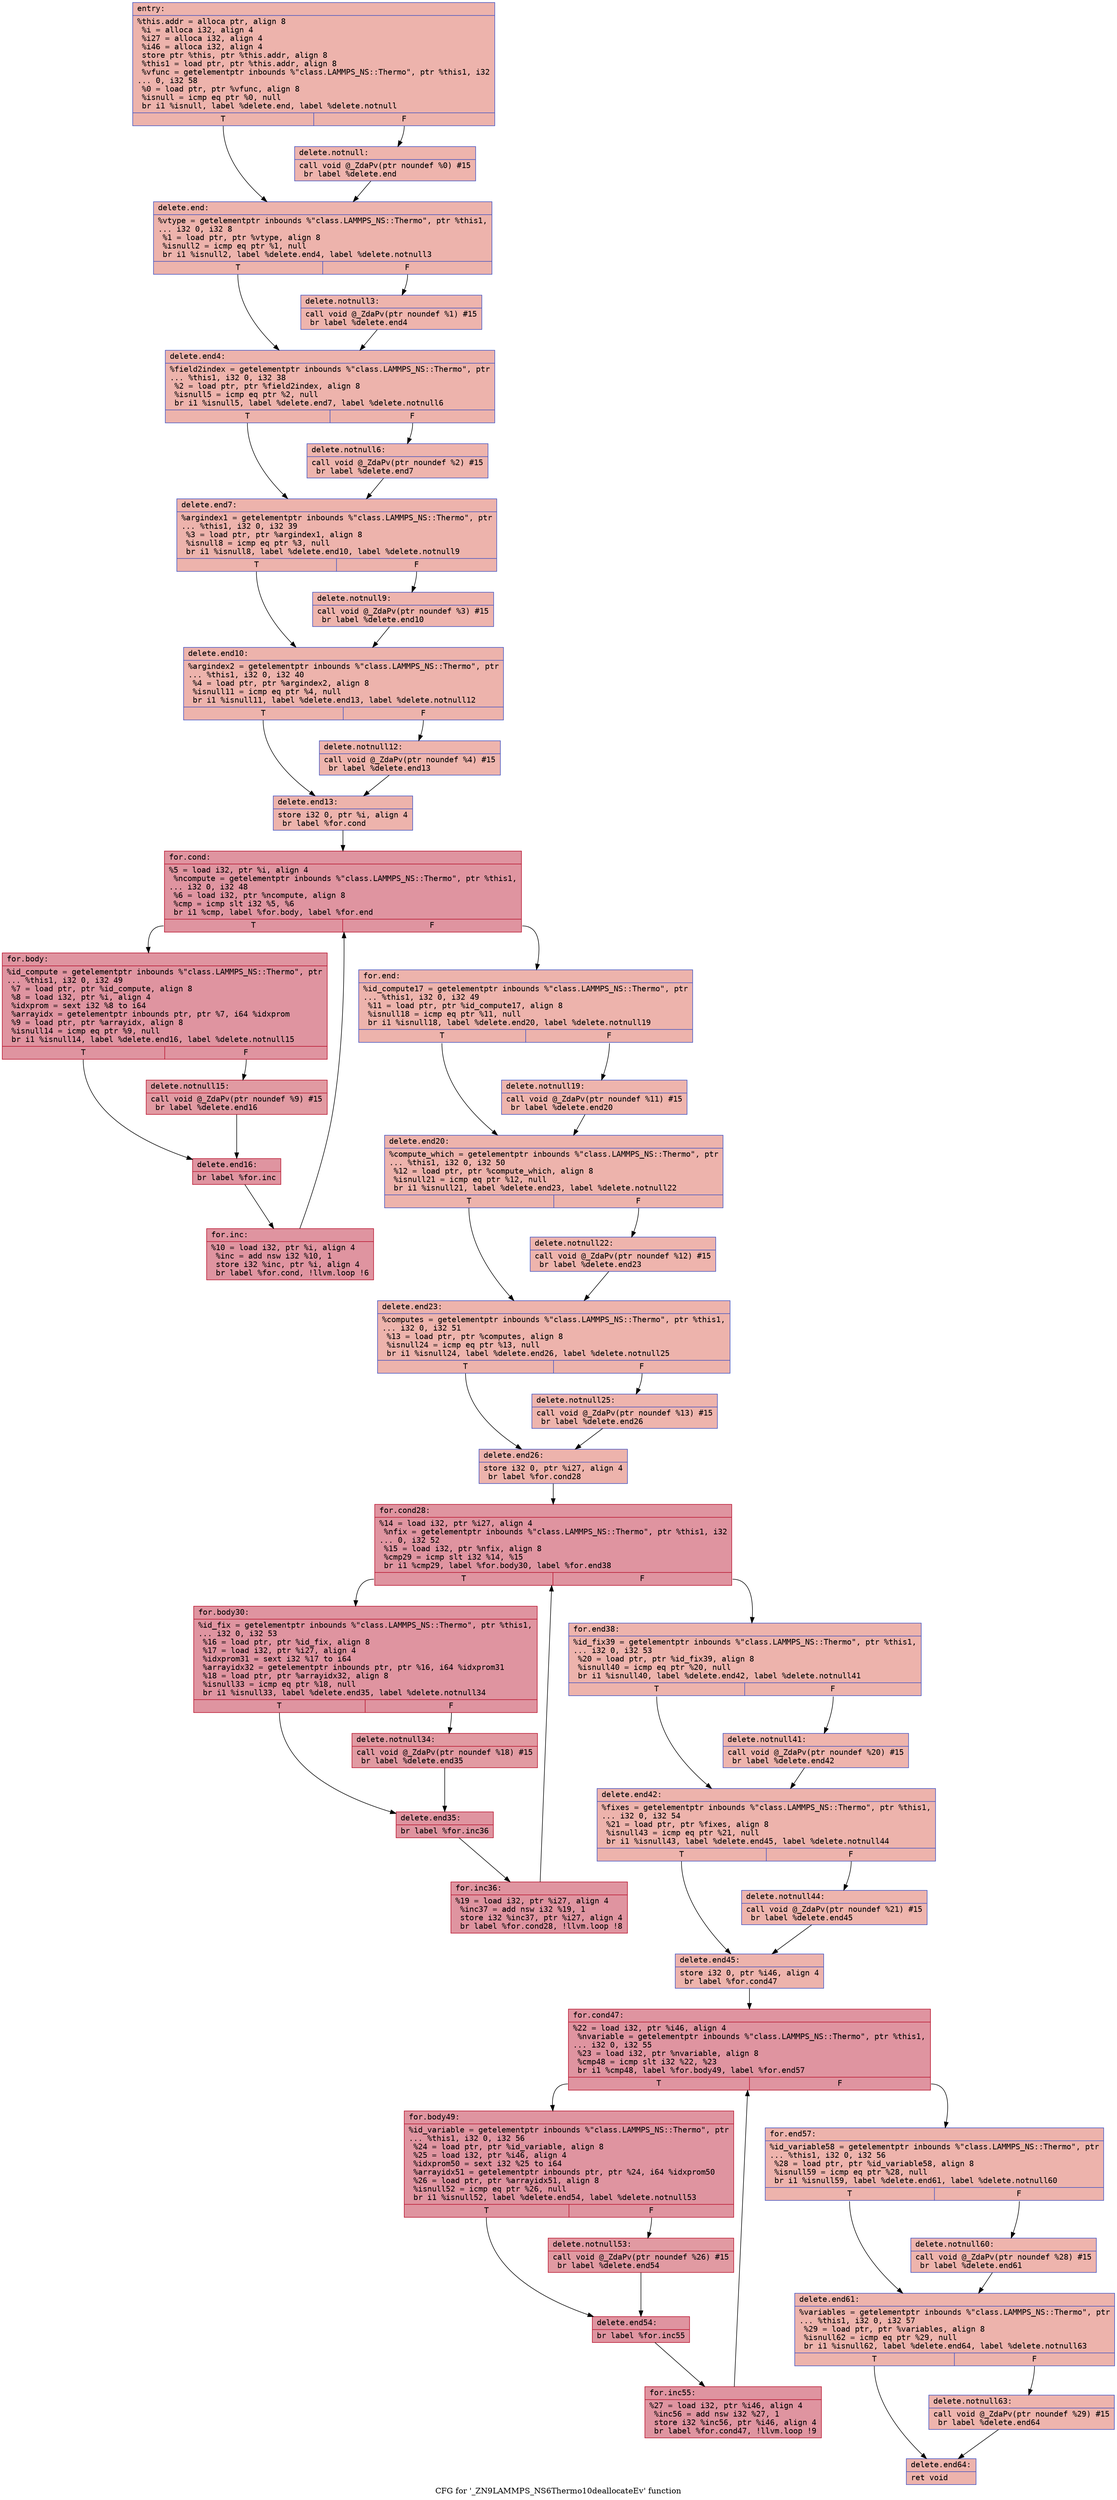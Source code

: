 digraph "CFG for '_ZN9LAMMPS_NS6Thermo10deallocateEv' function" {
	label="CFG for '_ZN9LAMMPS_NS6Thermo10deallocateEv' function";

	Node0x55bd4031dda0 [shape=record,color="#3d50c3ff", style=filled, fillcolor="#d6524470" fontname="Courier",label="{entry:\l|  %this.addr = alloca ptr, align 8\l  %i = alloca i32, align 4\l  %i27 = alloca i32, align 4\l  %i46 = alloca i32, align 4\l  store ptr %this, ptr %this.addr, align 8\l  %this1 = load ptr, ptr %this.addr, align 8\l  %vfunc = getelementptr inbounds %\"class.LAMMPS_NS::Thermo\", ptr %this1, i32\l... 0, i32 58\l  %0 = load ptr, ptr %vfunc, align 8\l  %isnull = icmp eq ptr %0, null\l  br i1 %isnull, label %delete.end, label %delete.notnull\l|{<s0>T|<s1>F}}"];
	Node0x55bd4031dda0:s0 -> Node0x55bd40320180[tooltip="entry -> delete.end\nProbability 37.50%" ];
	Node0x55bd4031dda0:s1 -> Node0x55bd40320d80[tooltip="entry -> delete.notnull\nProbability 62.50%" ];
	Node0x55bd40320d80 [shape=record,color="#3d50c3ff", style=filled, fillcolor="#d8564670" fontname="Courier",label="{delete.notnull:\l|  call void @_ZdaPv(ptr noundef %0) #15\l  br label %delete.end\l}"];
	Node0x55bd40320d80 -> Node0x55bd40320180[tooltip="delete.notnull -> delete.end\nProbability 100.00%" ];
	Node0x55bd40320180 [shape=record,color="#3d50c3ff", style=filled, fillcolor="#d6524470" fontname="Courier",label="{delete.end:\l|  %vtype = getelementptr inbounds %\"class.LAMMPS_NS::Thermo\", ptr %this1,\l... i32 0, i32 8\l  %1 = load ptr, ptr %vtype, align 8\l  %isnull2 = icmp eq ptr %1, null\l  br i1 %isnull2, label %delete.end4, label %delete.notnull3\l|{<s0>T|<s1>F}}"];
	Node0x55bd40320180:s0 -> Node0x55bd40324820[tooltip="delete.end -> delete.end4\nProbability 37.50%" ];
	Node0x55bd40320180:s1 -> Node0x55bd403257b0[tooltip="delete.end -> delete.notnull3\nProbability 62.50%" ];
	Node0x55bd403257b0 [shape=record,color="#3d50c3ff", style=filled, fillcolor="#d8564670" fontname="Courier",label="{delete.notnull3:\l|  call void @_ZdaPv(ptr noundef %1) #15\l  br label %delete.end4\l}"];
	Node0x55bd403257b0 -> Node0x55bd40324820[tooltip="delete.notnull3 -> delete.end4\nProbability 100.00%" ];
	Node0x55bd40324820 [shape=record,color="#3d50c3ff", style=filled, fillcolor="#d6524470" fontname="Courier",label="{delete.end4:\l|  %field2index = getelementptr inbounds %\"class.LAMMPS_NS::Thermo\", ptr\l... %this1, i32 0, i32 38\l  %2 = load ptr, ptr %field2index, align 8\l  %isnull5 = icmp eq ptr %2, null\l  br i1 %isnull5, label %delete.end7, label %delete.notnull6\l|{<s0>T|<s1>F}}"];
	Node0x55bd40324820:s0 -> Node0x55bd40328eb0[tooltip="delete.end4 -> delete.end7\nProbability 37.50%" ];
	Node0x55bd40324820:s1 -> Node0x55bd4032a690[tooltip="delete.end4 -> delete.notnull6\nProbability 62.50%" ];
	Node0x55bd4032a690 [shape=record,color="#3d50c3ff", style=filled, fillcolor="#d8564670" fontname="Courier",label="{delete.notnull6:\l|  call void @_ZdaPv(ptr noundef %2) #15\l  br label %delete.end7\l}"];
	Node0x55bd4032a690 -> Node0x55bd40328eb0[tooltip="delete.notnull6 -> delete.end7\nProbability 100.00%" ];
	Node0x55bd40328eb0 [shape=record,color="#3d50c3ff", style=filled, fillcolor="#d6524470" fontname="Courier",label="{delete.end7:\l|  %argindex1 = getelementptr inbounds %\"class.LAMMPS_NS::Thermo\", ptr\l... %this1, i32 0, i32 39\l  %3 = load ptr, ptr %argindex1, align 8\l  %isnull8 = icmp eq ptr %3, null\l  br i1 %isnull8, label %delete.end10, label %delete.notnull9\l|{<s0>T|<s1>F}}"];
	Node0x55bd40328eb0:s0 -> Node0x55bd4037e1f0[tooltip="delete.end7 -> delete.end10\nProbability 37.50%" ];
	Node0x55bd40328eb0:s1 -> Node0x55bd4037e240[tooltip="delete.end7 -> delete.notnull9\nProbability 62.50%" ];
	Node0x55bd4037e240 [shape=record,color="#3d50c3ff", style=filled, fillcolor="#d8564670" fontname="Courier",label="{delete.notnull9:\l|  call void @_ZdaPv(ptr noundef %3) #15\l  br label %delete.end10\l}"];
	Node0x55bd4037e240 -> Node0x55bd4037e1f0[tooltip="delete.notnull9 -> delete.end10\nProbability 100.00%" ];
	Node0x55bd4037e1f0 [shape=record,color="#3d50c3ff", style=filled, fillcolor="#d6524470" fontname="Courier",label="{delete.end10:\l|  %argindex2 = getelementptr inbounds %\"class.LAMMPS_NS::Thermo\", ptr\l... %this1, i32 0, i32 40\l  %4 = load ptr, ptr %argindex2, align 8\l  %isnull11 = icmp eq ptr %4, null\l  br i1 %isnull11, label %delete.end13, label %delete.notnull12\l|{<s0>T|<s1>F}}"];
	Node0x55bd4037e1f0:s0 -> Node0x55bd4037d930[tooltip="delete.end10 -> delete.end13\nProbability 37.50%" ];
	Node0x55bd4037e1f0:s1 -> Node0x55bd4037d9e0[tooltip="delete.end10 -> delete.notnull12\nProbability 62.50%" ];
	Node0x55bd4037d9e0 [shape=record,color="#3d50c3ff", style=filled, fillcolor="#d8564670" fontname="Courier",label="{delete.notnull12:\l|  call void @_ZdaPv(ptr noundef %4) #15\l  br label %delete.end13\l}"];
	Node0x55bd4037d9e0 -> Node0x55bd4037d930[tooltip="delete.notnull12 -> delete.end13\nProbability 100.00%" ];
	Node0x55bd4037d930 [shape=record,color="#3d50c3ff", style=filled, fillcolor="#d6524470" fontname="Courier",label="{delete.end13:\l|  store i32 0, ptr %i, align 4\l  br label %for.cond\l}"];
	Node0x55bd4037d930 -> Node0x55bd4037ece0[tooltip="delete.end13 -> for.cond\nProbability 100.00%" ];
	Node0x55bd4037ece0 [shape=record,color="#b70d28ff", style=filled, fillcolor="#b70d2870" fontname="Courier",label="{for.cond:\l|  %5 = load i32, ptr %i, align 4\l  %ncompute = getelementptr inbounds %\"class.LAMMPS_NS::Thermo\", ptr %this1,\l... i32 0, i32 48\l  %6 = load i32, ptr %ncompute, align 8\l  %cmp = icmp slt i32 %5, %6\l  br i1 %cmp, label %for.body, label %for.end\l|{<s0>T|<s1>F}}"];
	Node0x55bd4037ece0:s0 -> Node0x55bd4037eff0[tooltip="for.cond -> for.body\nProbability 96.88%" ];
	Node0x55bd4037ece0:s1 -> Node0x55bd4037f070[tooltip="for.cond -> for.end\nProbability 3.12%" ];
	Node0x55bd4037eff0 [shape=record,color="#b70d28ff", style=filled, fillcolor="#b70d2870" fontname="Courier",label="{for.body:\l|  %id_compute = getelementptr inbounds %\"class.LAMMPS_NS::Thermo\", ptr\l... %this1, i32 0, i32 49\l  %7 = load ptr, ptr %id_compute, align 8\l  %8 = load i32, ptr %i, align 4\l  %idxprom = sext i32 %8 to i64\l  %arrayidx = getelementptr inbounds ptr, ptr %7, i64 %idxprom\l  %9 = load ptr, ptr %arrayidx, align 8\l  %isnull14 = icmp eq ptr %9, null\l  br i1 %isnull14, label %delete.end16, label %delete.notnull15\l|{<s0>T|<s1>F}}"];
	Node0x55bd4037eff0:s0 -> Node0x55bd4037f600[tooltip="for.body -> delete.end16\nProbability 37.50%" ];
	Node0x55bd4037eff0:s1 -> Node0x55bd4037f6b0[tooltip="for.body -> delete.notnull15\nProbability 62.50%" ];
	Node0x55bd4037f6b0 [shape=record,color="#b70d28ff", style=filled, fillcolor="#bb1b2c70" fontname="Courier",label="{delete.notnull15:\l|  call void @_ZdaPv(ptr noundef %9) #15\l  br label %delete.end16\l}"];
	Node0x55bd4037f6b0 -> Node0x55bd4037f600[tooltip="delete.notnull15 -> delete.end16\nProbability 100.00%" ];
	Node0x55bd4037f600 [shape=record,color="#b70d28ff", style=filled, fillcolor="#b70d2870" fontname="Courier",label="{delete.end16:\l|  br label %for.inc\l}"];
	Node0x55bd4037f600 -> Node0x55bd4037f9b0[tooltip="delete.end16 -> for.inc\nProbability 100.00%" ];
	Node0x55bd4037f9b0 [shape=record,color="#b70d28ff", style=filled, fillcolor="#b70d2870" fontname="Courier",label="{for.inc:\l|  %10 = load i32, ptr %i, align 4\l  %inc = add nsw i32 %10, 1\l  store i32 %inc, ptr %i, align 4\l  br label %for.cond, !llvm.loop !6\l}"];
	Node0x55bd4037f9b0 -> Node0x55bd4037ece0[tooltip="for.inc -> for.cond\nProbability 100.00%" ];
	Node0x55bd4037f070 [shape=record,color="#3d50c3ff", style=filled, fillcolor="#d6524470" fontname="Courier",label="{for.end:\l|  %id_compute17 = getelementptr inbounds %\"class.LAMMPS_NS::Thermo\", ptr\l... %this1, i32 0, i32 49\l  %11 = load ptr, ptr %id_compute17, align 8\l  %isnull18 = icmp eq ptr %11, null\l  br i1 %isnull18, label %delete.end20, label %delete.notnull19\l|{<s0>T|<s1>F}}"];
	Node0x55bd4037f070:s0 -> Node0x55bd4037ff50[tooltip="for.end -> delete.end20\nProbability 37.50%" ];
	Node0x55bd4037f070:s1 -> Node0x55bd40380000[tooltip="for.end -> delete.notnull19\nProbability 62.50%" ];
	Node0x55bd40380000 [shape=record,color="#3d50c3ff", style=filled, fillcolor="#d8564670" fontname="Courier",label="{delete.notnull19:\l|  call void @_ZdaPv(ptr noundef %11) #15\l  br label %delete.end20\l}"];
	Node0x55bd40380000 -> Node0x55bd4037ff50[tooltip="delete.notnull19 -> delete.end20\nProbability 100.00%" ];
	Node0x55bd4037ff50 [shape=record,color="#3d50c3ff", style=filled, fillcolor="#d6524470" fontname="Courier",label="{delete.end20:\l|  %compute_which = getelementptr inbounds %\"class.LAMMPS_NS::Thermo\", ptr\l... %this1, i32 0, i32 50\l  %12 = load ptr, ptr %compute_which, align 8\l  %isnull21 = icmp eq ptr %12, null\l  br i1 %isnull21, label %delete.end23, label %delete.notnull22\l|{<s0>T|<s1>F}}"];
	Node0x55bd4037ff50:s0 -> Node0x55bd403804d0[tooltip="delete.end20 -> delete.end23\nProbability 37.50%" ];
	Node0x55bd4037ff50:s1 -> Node0x55bd40380580[tooltip="delete.end20 -> delete.notnull22\nProbability 62.50%" ];
	Node0x55bd40380580 [shape=record,color="#3d50c3ff", style=filled, fillcolor="#d8564670" fontname="Courier",label="{delete.notnull22:\l|  call void @_ZdaPv(ptr noundef %12) #15\l  br label %delete.end23\l}"];
	Node0x55bd40380580 -> Node0x55bd403804d0[tooltip="delete.notnull22 -> delete.end23\nProbability 100.00%" ];
	Node0x55bd403804d0 [shape=record,color="#3d50c3ff", style=filled, fillcolor="#d6524470" fontname="Courier",label="{delete.end23:\l|  %computes = getelementptr inbounds %\"class.LAMMPS_NS::Thermo\", ptr %this1,\l... i32 0, i32 51\l  %13 = load ptr, ptr %computes, align 8\l  %isnull24 = icmp eq ptr %13, null\l  br i1 %isnull24, label %delete.end26, label %delete.notnull25\l|{<s0>T|<s1>F}}"];
	Node0x55bd403804d0:s0 -> Node0x55bd4037e820[tooltip="delete.end23 -> delete.end26\nProbability 37.50%" ];
	Node0x55bd403804d0:s1 -> Node0x55bd4037e8d0[tooltip="delete.end23 -> delete.notnull25\nProbability 62.50%" ];
	Node0x55bd4037e8d0 [shape=record,color="#3d50c3ff", style=filled, fillcolor="#d8564670" fontname="Courier",label="{delete.notnull25:\l|  call void @_ZdaPv(ptr noundef %13) #15\l  br label %delete.end26\l}"];
	Node0x55bd4037e8d0 -> Node0x55bd4037e820[tooltip="delete.notnull25 -> delete.end26\nProbability 100.00%" ];
	Node0x55bd4037e820 [shape=record,color="#3d50c3ff", style=filled, fillcolor="#d6524470" fontname="Courier",label="{delete.end26:\l|  store i32 0, ptr %i27, align 4\l  br label %for.cond28\l}"];
	Node0x55bd4037e820 -> Node0x55bd40315630[tooltip="delete.end26 -> for.cond28\nProbability 100.00%" ];
	Node0x55bd40315630 [shape=record,color="#b70d28ff", style=filled, fillcolor="#b70d2870" fontname="Courier",label="{for.cond28:\l|  %14 = load i32, ptr %i27, align 4\l  %nfix = getelementptr inbounds %\"class.LAMMPS_NS::Thermo\", ptr %this1, i32\l... 0, i32 52\l  %15 = load i32, ptr %nfix, align 8\l  %cmp29 = icmp slt i32 %14, %15\l  br i1 %cmp29, label %for.body30, label %for.end38\l|{<s0>T|<s1>F}}"];
	Node0x55bd40315630:s0 -> Node0x55bd40308e30[tooltip="for.cond28 -> for.body30\nProbability 96.88%" ];
	Node0x55bd40315630:s1 -> Node0x55bd402f3160[tooltip="for.cond28 -> for.end38\nProbability 3.12%" ];
	Node0x55bd40308e30 [shape=record,color="#b70d28ff", style=filled, fillcolor="#b70d2870" fontname="Courier",label="{for.body30:\l|  %id_fix = getelementptr inbounds %\"class.LAMMPS_NS::Thermo\", ptr %this1,\l... i32 0, i32 53\l  %16 = load ptr, ptr %id_fix, align 8\l  %17 = load i32, ptr %i27, align 4\l  %idxprom31 = sext i32 %17 to i64\l  %arrayidx32 = getelementptr inbounds ptr, ptr %16, i64 %idxprom31\l  %18 = load ptr, ptr %arrayidx32, align 8\l  %isnull33 = icmp eq ptr %18, null\l  br i1 %isnull33, label %delete.end35, label %delete.notnull34\l|{<s0>T|<s1>F}}"];
	Node0x55bd40308e30:s0 -> Node0x55bd40301930[tooltip="for.body30 -> delete.end35\nProbability 37.50%" ];
	Node0x55bd40308e30:s1 -> Node0x55bd403818a0[tooltip="for.body30 -> delete.notnull34\nProbability 62.50%" ];
	Node0x55bd403818a0 [shape=record,color="#b70d28ff", style=filled, fillcolor="#bb1b2c70" fontname="Courier",label="{delete.notnull34:\l|  call void @_ZdaPv(ptr noundef %18) #15\l  br label %delete.end35\l}"];
	Node0x55bd403818a0 -> Node0x55bd40301930[tooltip="delete.notnull34 -> delete.end35\nProbability 100.00%" ];
	Node0x55bd40301930 [shape=record,color="#b70d28ff", style=filled, fillcolor="#b70d2870" fontname="Courier",label="{delete.end35:\l|  br label %for.inc36\l}"];
	Node0x55bd40301930 -> Node0x55bd40381ba0[tooltip="delete.end35 -> for.inc36\nProbability 100.00%" ];
	Node0x55bd40381ba0 [shape=record,color="#b70d28ff", style=filled, fillcolor="#b70d2870" fontname="Courier",label="{for.inc36:\l|  %19 = load i32, ptr %i27, align 4\l  %inc37 = add nsw i32 %19, 1\l  store i32 %inc37, ptr %i27, align 4\l  br label %for.cond28, !llvm.loop !8\l}"];
	Node0x55bd40381ba0 -> Node0x55bd40315630[tooltip="for.inc36 -> for.cond28\nProbability 100.00%" ];
	Node0x55bd402f3160 [shape=record,color="#3d50c3ff", style=filled, fillcolor="#d6524470" fontname="Courier",label="{for.end38:\l|  %id_fix39 = getelementptr inbounds %\"class.LAMMPS_NS::Thermo\", ptr %this1,\l... i32 0, i32 53\l  %20 = load ptr, ptr %id_fix39, align 8\l  %isnull40 = icmp eq ptr %20, null\l  br i1 %isnull40, label %delete.end42, label %delete.notnull41\l|{<s0>T|<s1>F}}"];
	Node0x55bd402f3160:s0 -> Node0x55bd403821d0[tooltip="for.end38 -> delete.end42\nProbability 37.50%" ];
	Node0x55bd402f3160:s1 -> Node0x55bd40382280[tooltip="for.end38 -> delete.notnull41\nProbability 62.50%" ];
	Node0x55bd40382280 [shape=record,color="#3d50c3ff", style=filled, fillcolor="#d8564670" fontname="Courier",label="{delete.notnull41:\l|  call void @_ZdaPv(ptr noundef %20) #15\l  br label %delete.end42\l}"];
	Node0x55bd40382280 -> Node0x55bd403821d0[tooltip="delete.notnull41 -> delete.end42\nProbability 100.00%" ];
	Node0x55bd403821d0 [shape=record,color="#3d50c3ff", style=filled, fillcolor="#d6524470" fontname="Courier",label="{delete.end42:\l|  %fixes = getelementptr inbounds %\"class.LAMMPS_NS::Thermo\", ptr %this1,\l... i32 0, i32 54\l  %21 = load ptr, ptr %fixes, align 8\l  %isnull43 = icmp eq ptr %21, null\l  br i1 %isnull43, label %delete.end45, label %delete.notnull44\l|{<s0>T|<s1>F}}"];
	Node0x55bd403821d0:s0 -> Node0x55bd40382750[tooltip="delete.end42 -> delete.end45\nProbability 37.50%" ];
	Node0x55bd403821d0:s1 -> Node0x55bd403827d0[tooltip="delete.end42 -> delete.notnull44\nProbability 62.50%" ];
	Node0x55bd403827d0 [shape=record,color="#3d50c3ff", style=filled, fillcolor="#d8564670" fontname="Courier",label="{delete.notnull44:\l|  call void @_ZdaPv(ptr noundef %21) #15\l  br label %delete.end45\l}"];
	Node0x55bd403827d0 -> Node0x55bd40382750[tooltip="delete.notnull44 -> delete.end45\nProbability 100.00%" ];
	Node0x55bd40382750 [shape=record,color="#3d50c3ff", style=filled, fillcolor="#d6524470" fontname="Courier",label="{delete.end45:\l|  store i32 0, ptr %i46, align 4\l  br label %for.cond47\l}"];
	Node0x55bd40382750 -> Node0x55bd40382b70[tooltip="delete.end45 -> for.cond47\nProbability 100.00%" ];
	Node0x55bd40382b70 [shape=record,color="#b70d28ff", style=filled, fillcolor="#b70d2870" fontname="Courier",label="{for.cond47:\l|  %22 = load i32, ptr %i46, align 4\l  %nvariable = getelementptr inbounds %\"class.LAMMPS_NS::Thermo\", ptr %this1,\l... i32 0, i32 55\l  %23 = load i32, ptr %nvariable, align 8\l  %cmp48 = icmp slt i32 %22, %23\l  br i1 %cmp48, label %for.body49, label %for.end57\l|{<s0>T|<s1>F}}"];
	Node0x55bd40382b70:s0 -> Node0x55bd40382e80[tooltip="for.cond47 -> for.body49\nProbability 96.88%" ];
	Node0x55bd40382b70:s1 -> Node0x55bd40382f00[tooltip="for.cond47 -> for.end57\nProbability 3.12%" ];
	Node0x55bd40382e80 [shape=record,color="#b70d28ff", style=filled, fillcolor="#b70d2870" fontname="Courier",label="{for.body49:\l|  %id_variable = getelementptr inbounds %\"class.LAMMPS_NS::Thermo\", ptr\l... %this1, i32 0, i32 56\l  %24 = load ptr, ptr %id_variable, align 8\l  %25 = load i32, ptr %i46, align 4\l  %idxprom50 = sext i32 %25 to i64\l  %arrayidx51 = getelementptr inbounds ptr, ptr %24, i64 %idxprom50\l  %26 = load ptr, ptr %arrayidx51, align 8\l  %isnull52 = icmp eq ptr %26, null\l  br i1 %isnull52, label %delete.end54, label %delete.notnull53\l|{<s0>T|<s1>F}}"];
	Node0x55bd40382e80:s0 -> Node0x55bd403834d0[tooltip="for.body49 -> delete.end54\nProbability 37.50%" ];
	Node0x55bd40382e80:s1 -> Node0x55bd40383580[tooltip="for.body49 -> delete.notnull53\nProbability 62.50%" ];
	Node0x55bd40383580 [shape=record,color="#b70d28ff", style=filled, fillcolor="#bb1b2c70" fontname="Courier",label="{delete.notnull53:\l|  call void @_ZdaPv(ptr noundef %26) #15\l  br label %delete.end54\l}"];
	Node0x55bd40383580 -> Node0x55bd403834d0[tooltip="delete.notnull53 -> delete.end54\nProbability 100.00%" ];
	Node0x55bd403834d0 [shape=record,color="#b70d28ff", style=filled, fillcolor="#b70d2870" fontname="Courier",label="{delete.end54:\l|  br label %for.inc55\l}"];
	Node0x55bd403834d0 -> Node0x55bd40383880[tooltip="delete.end54 -> for.inc55\nProbability 100.00%" ];
	Node0x55bd40383880 [shape=record,color="#b70d28ff", style=filled, fillcolor="#b70d2870" fontname="Courier",label="{for.inc55:\l|  %27 = load i32, ptr %i46, align 4\l  %inc56 = add nsw i32 %27, 1\l  store i32 %inc56, ptr %i46, align 4\l  br label %for.cond47, !llvm.loop !9\l}"];
	Node0x55bd40383880 -> Node0x55bd40382b70[tooltip="for.inc55 -> for.cond47\nProbability 100.00%" ];
	Node0x55bd40382f00 [shape=record,color="#3d50c3ff", style=filled, fillcolor="#d6524470" fontname="Courier",label="{for.end57:\l|  %id_variable58 = getelementptr inbounds %\"class.LAMMPS_NS::Thermo\", ptr\l... %this1, i32 0, i32 56\l  %28 = load ptr, ptr %id_variable58, align 8\l  %isnull59 = icmp eq ptr %28, null\l  br i1 %isnull59, label %delete.end61, label %delete.notnull60\l|{<s0>T|<s1>F}}"];
	Node0x55bd40382f00:s0 -> Node0x55bd40383eb0[tooltip="for.end57 -> delete.end61\nProbability 37.50%" ];
	Node0x55bd40382f00:s1 -> Node0x55bd40383f60[tooltip="for.end57 -> delete.notnull60\nProbability 62.50%" ];
	Node0x55bd40383f60 [shape=record,color="#3d50c3ff", style=filled, fillcolor="#d8564670" fontname="Courier",label="{delete.notnull60:\l|  call void @_ZdaPv(ptr noundef %28) #15\l  br label %delete.end61\l}"];
	Node0x55bd40383f60 -> Node0x55bd40383eb0[tooltip="delete.notnull60 -> delete.end61\nProbability 100.00%" ];
	Node0x55bd40383eb0 [shape=record,color="#3d50c3ff", style=filled, fillcolor="#d6524470" fontname="Courier",label="{delete.end61:\l|  %variables = getelementptr inbounds %\"class.LAMMPS_NS::Thermo\", ptr\l... %this1, i32 0, i32 57\l  %29 = load ptr, ptr %variables, align 8\l  %isnull62 = icmp eq ptr %29, null\l  br i1 %isnull62, label %delete.end64, label %delete.notnull63\l|{<s0>T|<s1>F}}"];
	Node0x55bd40383eb0:s0 -> Node0x55bd40384430[tooltip="delete.end61 -> delete.end64\nProbability 37.50%" ];
	Node0x55bd40383eb0:s1 -> Node0x55bd403844e0[tooltip="delete.end61 -> delete.notnull63\nProbability 62.50%" ];
	Node0x55bd403844e0 [shape=record,color="#3d50c3ff", style=filled, fillcolor="#d8564670" fontname="Courier",label="{delete.notnull63:\l|  call void @_ZdaPv(ptr noundef %29) #15\l  br label %delete.end64\l}"];
	Node0x55bd403844e0 -> Node0x55bd40384430[tooltip="delete.notnull63 -> delete.end64\nProbability 100.00%" ];
	Node0x55bd40384430 [shape=record,color="#3d50c3ff", style=filled, fillcolor="#d6524470" fontname="Courier",label="{delete.end64:\l|  ret void\l}"];
}
